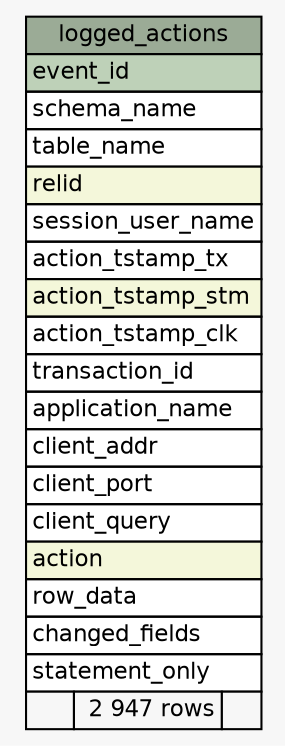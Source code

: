 // dot 2.38.0 on Linux 4.8.0-42-generic
// SchemaSpy rev 590
digraph "logged_actions" {
  graph [
    rankdir="RL"
    bgcolor="#f7f7f7"
    nodesep="0.18"
    ranksep="0.46"
    fontname="Helvetica"
    fontsize="11"
  ];
  node [
    fontname="Helvetica"
    fontsize="11"
    shape="plaintext"
  ];
  edge [
    arrowsize="0.8"
  ];
  "logged_actions" [
    label=<
    <TABLE BORDER="0" CELLBORDER="1" CELLSPACING="0" BGCOLOR="#ffffff">
      <TR><TD COLSPAN="3" BGCOLOR="#9bab96" ALIGN="CENTER">logged_actions</TD></TR>
      <TR><TD PORT="event_id" COLSPAN="3" BGCOLOR="#bed1b8" ALIGN="LEFT">event_id</TD></TR>
      <TR><TD PORT="schema_name" COLSPAN="3" ALIGN="LEFT">schema_name</TD></TR>
      <TR><TD PORT="table_name" COLSPAN="3" ALIGN="LEFT">table_name</TD></TR>
      <TR><TD PORT="relid" COLSPAN="3" BGCOLOR="#f4f7da" ALIGN="LEFT">relid</TD></TR>
      <TR><TD PORT="session_user_name" COLSPAN="3" ALIGN="LEFT">session_user_name</TD></TR>
      <TR><TD PORT="action_tstamp_tx" COLSPAN="3" ALIGN="LEFT">action_tstamp_tx</TD></TR>
      <TR><TD PORT="action_tstamp_stm" COLSPAN="3" BGCOLOR="#f4f7da" ALIGN="LEFT">action_tstamp_stm</TD></TR>
      <TR><TD PORT="action_tstamp_clk" COLSPAN="3" ALIGN="LEFT">action_tstamp_clk</TD></TR>
      <TR><TD PORT="transaction_id" COLSPAN="3" ALIGN="LEFT">transaction_id</TD></TR>
      <TR><TD PORT="application_name" COLSPAN="3" ALIGN="LEFT">application_name</TD></TR>
      <TR><TD PORT="client_addr" COLSPAN="3" ALIGN="LEFT">client_addr</TD></TR>
      <TR><TD PORT="client_port" COLSPAN="3" ALIGN="LEFT">client_port</TD></TR>
      <TR><TD PORT="client_query" COLSPAN="3" ALIGN="LEFT">client_query</TD></TR>
      <TR><TD PORT="action" COLSPAN="3" BGCOLOR="#f4f7da" ALIGN="LEFT">action</TD></TR>
      <TR><TD PORT="row_data" COLSPAN="3" ALIGN="LEFT">row_data</TD></TR>
      <TR><TD PORT="changed_fields" COLSPAN="3" ALIGN="LEFT">changed_fields</TD></TR>
      <TR><TD PORT="statement_only" COLSPAN="3" ALIGN="LEFT">statement_only</TD></TR>
      <TR><TD ALIGN="LEFT" BGCOLOR="#f7f7f7">  </TD><TD ALIGN="RIGHT" BGCOLOR="#f7f7f7">2 947 rows</TD><TD ALIGN="RIGHT" BGCOLOR="#f7f7f7">  </TD></TR>
    </TABLE>>
    URL="tables/logged_actions.html"
    tooltip="logged_actions"
  ];
}

